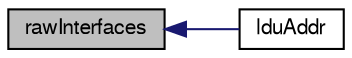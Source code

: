 digraph "rawInterfaces"
{
  bgcolor="transparent";
  edge [fontname="FreeSans",fontsize="10",labelfontname="FreeSans",labelfontsize="10"];
  node [fontname="FreeSans",fontsize="10",shape=record];
  rankdir="LR";
  Node379 [label="rawInterfaces",height=0.2,width=0.4,color="black", fillcolor="grey75", style="filled", fontcolor="black"];
  Node379 -> Node380 [dir="back",color="midnightblue",fontsize="10",style="solid",fontname="FreeSans"];
  Node380 [label="lduAddr",height=0.2,width=0.4,color="black",URL="$a27134.html#a8782096a0fa066a76f6ed9de225dbc3d",tooltip="Return ldu addressing. "];
}
